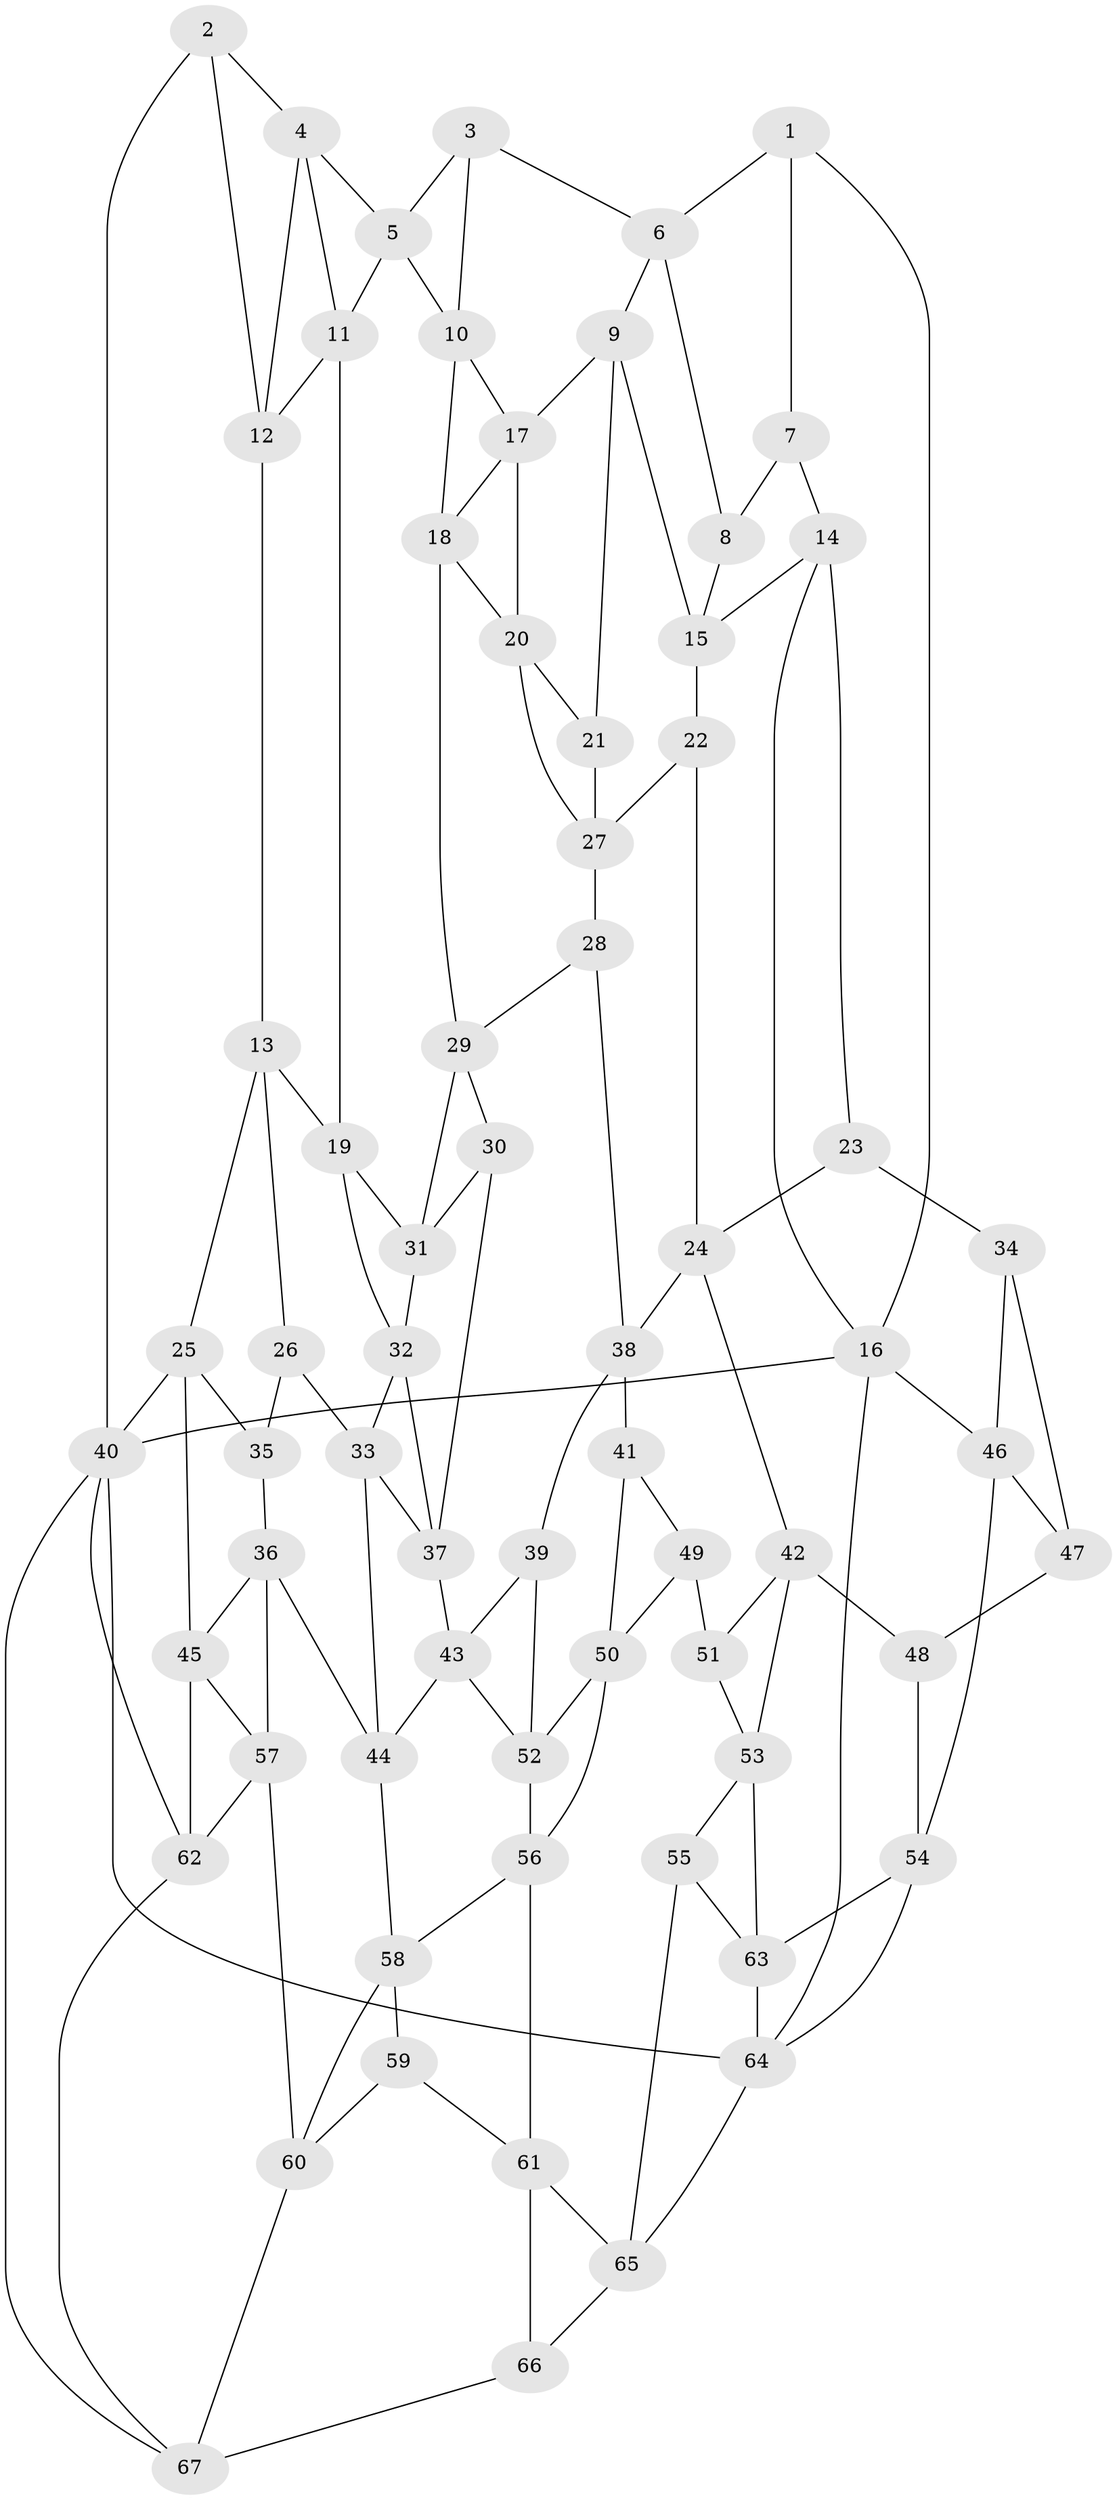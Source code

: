 // original degree distribution, {4: 0.20149253731343283, 6: 0.20149253731343283, 5: 0.5746268656716418, 3: 0.022388059701492536}
// Generated by graph-tools (version 1.1) at 2025/03/03/09/25 03:03:28]
// undirected, 67 vertices, 125 edges
graph export_dot {
graph [start="1"]
  node [color=gray90,style=filled];
  1;
  2;
  3;
  4;
  5;
  6;
  7;
  8;
  9;
  10;
  11;
  12;
  13;
  14;
  15;
  16;
  17;
  18;
  19;
  20;
  21;
  22;
  23;
  24;
  25;
  26;
  27;
  28;
  29;
  30;
  31;
  32;
  33;
  34;
  35;
  36;
  37;
  38;
  39;
  40;
  41;
  42;
  43;
  44;
  45;
  46;
  47;
  48;
  49;
  50;
  51;
  52;
  53;
  54;
  55;
  56;
  57;
  58;
  59;
  60;
  61;
  62;
  63;
  64;
  65;
  66;
  67;
  1 -- 6 [weight=1.0];
  1 -- 7 [weight=1.0];
  1 -- 16 [weight=1.0];
  2 -- 4 [weight=1.0];
  2 -- 12 [weight=1.0];
  2 -- 40 [weight=1.0];
  3 -- 5 [weight=1.0];
  3 -- 6 [weight=1.0];
  3 -- 10 [weight=1.0];
  4 -- 5 [weight=1.0];
  4 -- 11 [weight=1.0];
  4 -- 12 [weight=1.0];
  5 -- 10 [weight=1.0];
  5 -- 11 [weight=1.0];
  6 -- 8 [weight=1.0];
  6 -- 9 [weight=1.0];
  7 -- 8 [weight=1.0];
  7 -- 14 [weight=1.0];
  8 -- 15 [weight=1.0];
  9 -- 15 [weight=1.0];
  9 -- 17 [weight=1.0];
  9 -- 21 [weight=1.0];
  10 -- 17 [weight=1.0];
  10 -- 18 [weight=1.0];
  11 -- 12 [weight=1.0];
  11 -- 19 [weight=1.0];
  12 -- 13 [weight=1.0];
  13 -- 19 [weight=1.0];
  13 -- 25 [weight=1.0];
  13 -- 26 [weight=1.0];
  14 -- 15 [weight=1.0];
  14 -- 16 [weight=1.0];
  14 -- 23 [weight=1.0];
  15 -- 22 [weight=1.0];
  16 -- 40 [weight=1.0];
  16 -- 46 [weight=1.0];
  16 -- 64 [weight=1.0];
  17 -- 18 [weight=1.0];
  17 -- 20 [weight=1.0];
  18 -- 20 [weight=1.0];
  18 -- 29 [weight=1.0];
  19 -- 31 [weight=1.0];
  19 -- 32 [weight=1.0];
  20 -- 21 [weight=1.0];
  20 -- 27 [weight=1.0];
  21 -- 27 [weight=1.0];
  22 -- 24 [weight=1.0];
  22 -- 27 [weight=1.0];
  23 -- 24 [weight=1.0];
  23 -- 34 [weight=2.0];
  24 -- 38 [weight=1.0];
  24 -- 42 [weight=1.0];
  25 -- 35 [weight=1.0];
  25 -- 40 [weight=1.0];
  25 -- 45 [weight=1.0];
  26 -- 33 [weight=1.0];
  26 -- 35 [weight=2.0];
  27 -- 28 [weight=1.0];
  28 -- 29 [weight=1.0];
  28 -- 38 [weight=1.0];
  29 -- 30 [weight=1.0];
  29 -- 31 [weight=1.0];
  30 -- 31 [weight=1.0];
  30 -- 37 [weight=1.0];
  31 -- 32 [weight=1.0];
  32 -- 33 [weight=1.0];
  32 -- 37 [weight=1.0];
  33 -- 37 [weight=1.0];
  33 -- 44 [weight=1.0];
  34 -- 46 [weight=1.0];
  34 -- 47 [weight=1.0];
  35 -- 36 [weight=1.0];
  36 -- 44 [weight=1.0];
  36 -- 45 [weight=1.0];
  36 -- 57 [weight=1.0];
  37 -- 43 [weight=1.0];
  38 -- 39 [weight=1.0];
  38 -- 41 [weight=1.0];
  39 -- 43 [weight=1.0];
  39 -- 52 [weight=1.0];
  40 -- 62 [weight=1.0];
  40 -- 64 [weight=1.0];
  40 -- 67 [weight=1.0];
  41 -- 49 [weight=1.0];
  41 -- 50 [weight=1.0];
  42 -- 48 [weight=1.0];
  42 -- 51 [weight=1.0];
  42 -- 53 [weight=1.0];
  43 -- 44 [weight=1.0];
  43 -- 52 [weight=1.0];
  44 -- 58 [weight=1.0];
  45 -- 57 [weight=1.0];
  45 -- 62 [weight=1.0];
  46 -- 47 [weight=1.0];
  46 -- 54 [weight=1.0];
  47 -- 48 [weight=2.0];
  48 -- 54 [weight=1.0];
  49 -- 50 [weight=1.0];
  49 -- 51 [weight=2.0];
  50 -- 52 [weight=1.0];
  50 -- 56 [weight=1.0];
  51 -- 53 [weight=1.0];
  52 -- 56 [weight=1.0];
  53 -- 55 [weight=1.0];
  53 -- 63 [weight=1.0];
  54 -- 63 [weight=1.0];
  54 -- 64 [weight=1.0];
  55 -- 63 [weight=1.0];
  55 -- 65 [weight=1.0];
  56 -- 58 [weight=1.0];
  56 -- 61 [weight=1.0];
  57 -- 60 [weight=1.0];
  57 -- 62 [weight=1.0];
  58 -- 59 [weight=1.0];
  58 -- 60 [weight=1.0];
  59 -- 60 [weight=1.0];
  59 -- 61 [weight=1.0];
  60 -- 67 [weight=1.0];
  61 -- 65 [weight=1.0];
  61 -- 66 [weight=1.0];
  62 -- 67 [weight=1.0];
  63 -- 64 [weight=1.0];
  64 -- 65 [weight=1.0];
  65 -- 66 [weight=1.0];
  66 -- 67 [weight=1.0];
}
